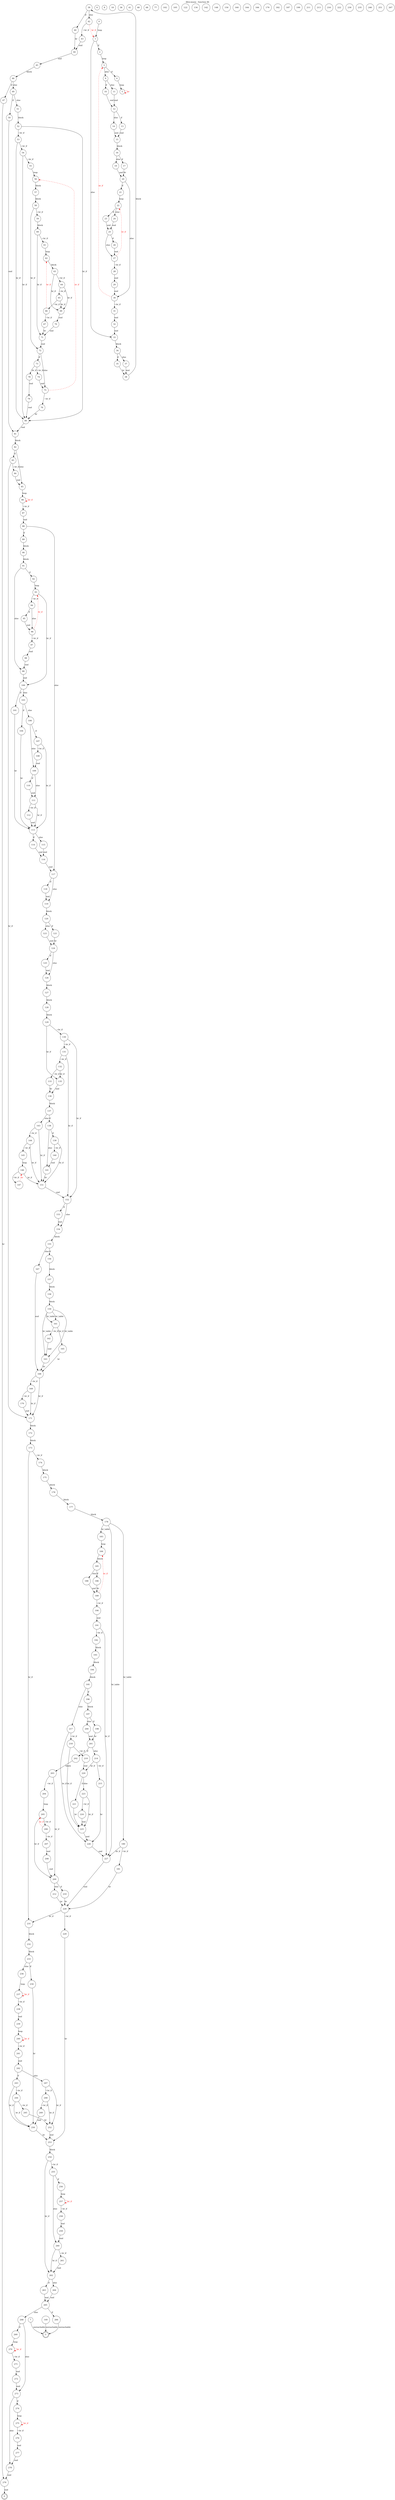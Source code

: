 digraph finite_state_machine {
    label = "dhry.wasm - function 46"
    labelloc =  t
    labelfontsize = 16
    labelfontcolor = black
    labelfontname = "Helvetica"
    node [shape = doublecircle]; E U ;
node [shape=circle, fontcolor=black, style="", label="0"]0
node [shape=circle, fontcolor=black, style="", label="1"]1
node [shape=circle, fontcolor=black, style="", label="2"]2
node [shape=circle, fontcolor=black, style="", label="3"]3
node [shape=circle, fontcolor=black, style="", label="4"]4
node [shape=circle, fontcolor=black, style="", label="5"]5
node [shape=circle, fontcolor=black, style="", label="6"]6
node [shape=circle, fontcolor=black, style="", label="7"]7
node [shape=circle, fontcolor=black, style="", label="8"]8
node [shape=circle, fontcolor=black, style="", label="9"]9
node [shape=circle, fontcolor=black, style="", label="10"]10
node [shape=circle, fontcolor=black, style="", label="11"]11
node [shape=circle, fontcolor=black, style="", label="12"]12
node [shape=circle, fontcolor=black, style="", label="13"]13
node [shape=circle, fontcolor=black, style="", label="14"]14
node [shape=circle, fontcolor=black, style="", label="15"]15
node [shape=circle, fontcolor=black, style="", label="16"]16
node [shape=circle, fontcolor=black, style="", label="17"]17
node [shape=circle, fontcolor=black, style="", label="18"]18
node [shape=circle, fontcolor=black, style="", label="19"]19
node [shape=circle, fontcolor=black, style="", label="20"]20
node [shape=circle, fontcolor=black, style="", label="21"]21
node [shape=circle, fontcolor=black, style="", label="22"]22
node [shape=circle, fontcolor=black, style="", label="23"]23
node [shape=circle, fontcolor=black, style="", label="24"]24
node [shape=circle, fontcolor=black, style="", label="25"]25
node [shape=circle, fontcolor=black, style="", label="26"]26
node [shape=circle, fontcolor=black, style="", label="27"]27
node [shape=circle, fontcolor=black, style="", label="28"]28
node [shape=circle, fontcolor=black, style="", label="29"]29
node [shape=circle, fontcolor=black, style="", label="30"]30
node [shape=circle, fontcolor=black, style="", label="31"]31
node [shape=circle, fontcolor=black, style="", label="32"]32
node [shape=circle, fontcolor=black, style="", label="33"]33
node [shape=circle, fontcolor=black, style="", label="34"]34
node [shape=circle, fontcolor=black, style="", label="35"]35
node [shape=circle, fontcolor=black, style="", label="36"]36
node [shape=circle, fontcolor=black, style="", label="37"]37
node [shape=circle, fontcolor=black, style="", label="38"]38
node [shape=circle, fontcolor=black, style="", label="39"]39
node [shape=circle, fontcolor=black, style="", label="40"]40
node [shape=circle, fontcolor=black, style="", label="41"]41
node [shape=circle, fontcolor=black, style="", label="42"]42
node [shape=circle, fontcolor=black, style="", label="43"]43
node [shape=circle, fontcolor=black, style="", label="44"]44
node [shape=circle, fontcolor=black, style="", label="45"]45
node [shape=circle, fontcolor=black, style="", label="46"]46
node [shape=circle, fontcolor=black, style="", label="47"]47
node [shape=circle, fontcolor=black, style="", label="48"]48
node [shape=circle, fontcolor=black, style="", label="49"]49
node [shape=circle, fontcolor=black, style="", label="50"]50
node [shape=circle, fontcolor=black, style="", label="51"]51
node [shape=circle, fontcolor=black, style="", label="52"]52
node [shape=circle, fontcolor=black, style="", label="53"]53
node [shape=circle, fontcolor=black, style="", label="54"]54
node [shape=circle, fontcolor=black, style="", label="55"]55
node [shape=circle, fontcolor=black, style="", label="56"]56
node [shape=circle, fontcolor=black, style="", label="57"]57
node [shape=circle, fontcolor=black, style="", label="58"]58
node [shape=circle, fontcolor=black, style="", label="59"]59
node [shape=circle, fontcolor=black, style="", label="60"]60
node [shape=circle, fontcolor=black, style="", label="61"]61
node [shape=circle, fontcolor=black, style="", label="62"]62
node [shape=circle, fontcolor=black, style="", label="63"]63
node [shape=circle, fontcolor=black, style="", label="64"]64
node [shape=circle, fontcolor=black, style="", label="65"]65
node [shape=circle, fontcolor=black, style="", label="66"]66
node [shape=circle, fontcolor=black, style="", label="67"]67
node [shape=circle, fontcolor=black, style="", label="68"]68
node [shape=circle, fontcolor=black, style="", label="69"]69
node [shape=circle, fontcolor=black, style="", label="70"]70
node [shape=circle, fontcolor=black, style="", label="71"]71
node [shape=circle, fontcolor=black, style="", label="72"]72
node [shape=circle, fontcolor=black, style="", label="73"]73
node [shape=circle, fontcolor=black, style="", label="74"]74
node [shape=circle, fontcolor=black, style="", label="75"]75
node [shape=circle, fontcolor=black, style="", label="76"]76
node [shape=circle, fontcolor=black, style="", label="77"]77
node [shape=circle, fontcolor=black, style="", label="78"]78
node [shape=circle, fontcolor=black, style="", label="79"]79
node [shape=circle, fontcolor=black, style="", label="80"]80
node [shape=circle, fontcolor=black, style="", label="81"]81
node [shape=circle, fontcolor=black, style="", label="82"]82
node [shape=circle, fontcolor=black, style="", label="83"]83
node [shape=circle, fontcolor=black, style="", label="84"]84
node [shape=circle, fontcolor=black, style="", label="85"]85
node [shape=circle, fontcolor=black, style="", label="86"]86
node [shape=circle, fontcolor=black, style="", label="87"]87
node [shape=circle, fontcolor=black, style="", label="88"]88
node [shape=circle, fontcolor=black, style="", label="89"]89
node [shape=circle, fontcolor=black, style="", label="90"]90
node [shape=circle, fontcolor=black, style="", label="91"]91
node [shape=circle, fontcolor=black, style="", label="92"]92
node [shape=circle, fontcolor=black, style="", label="93"]93
node [shape=circle, fontcolor=black, style="", label="94"]94
node [shape=circle, fontcolor=black, style="", label="95"]95
node [shape=circle, fontcolor=black, style="", label="96"]96
node [shape=circle, fontcolor=black, style="", label="97"]97
node [shape=circle, fontcolor=black, style="", label="98"]98
node [shape=circle, fontcolor=black, style="", label="99"]99
node [shape=circle, fontcolor=black, style="", label="100"]100
node [shape=circle, fontcolor=black, style="", label="101"]101
node [shape=circle, fontcolor=black, style="", label="102"]102
node [shape=circle, fontcolor=black, style="", label="103"]103
node [shape=circle, fontcolor=black, style="", label="104"]104
node [shape=circle, fontcolor=black, style="", label="105"]105
node [shape=circle, fontcolor=black, style="", label="106"]106
node [shape=circle, fontcolor=black, style="", label="107"]107
node [shape=circle, fontcolor=black, style="", label="108"]108
node [shape=circle, fontcolor=black, style="", label="109"]109
node [shape=circle, fontcolor=black, style="", label="110"]110
node [shape=circle, fontcolor=black, style="", label="111"]111
node [shape=circle, fontcolor=black, style="", label="112"]112
node [shape=circle, fontcolor=black, style="", label="113"]113
node [shape=circle, fontcolor=black, style="", label="114"]114
node [shape=circle, fontcolor=black, style="", label="115"]115
node [shape=circle, fontcolor=black, style="", label="116"]116
node [shape=circle, fontcolor=black, style="", label="117"]117
node [shape=circle, fontcolor=black, style="", label="118"]118
node [shape=circle, fontcolor=black, style="", label="119"]119
node [shape=circle, fontcolor=black, style="", label="120"]120
node [shape=circle, fontcolor=black, style="", label="121"]121
node [shape=circle, fontcolor=black, style="", label="122"]122
node [shape=circle, fontcolor=black, style="", label="123"]123
node [shape=circle, fontcolor=black, style="", label="124"]124
node [shape=circle, fontcolor=black, style="", label="125"]125
node [shape=circle, fontcolor=black, style="", label="126"]126
node [shape=circle, fontcolor=black, style="", label="127"]127
node [shape=circle, fontcolor=black, style="", label="128"]128
node [shape=circle, fontcolor=black, style="", label="129"]129
node [shape=circle, fontcolor=black, style="", label="130"]130
node [shape=circle, fontcolor=black, style="", label="131"]131
node [shape=circle, fontcolor=black, style="", label="132"]132
node [shape=circle, fontcolor=black, style="", label="133"]133
node [shape=circle, fontcolor=black, style="", label="134"]134
node [shape=circle, fontcolor=black, style="", label="135"]135
node [shape=circle, fontcolor=black, style="", label="136"]136
node [shape=circle, fontcolor=black, style="", label="137"]137
node [shape=circle, fontcolor=black, style="", label="138"]138
node [shape=circle, fontcolor=black, style="", label="139"]139
node [shape=circle, fontcolor=black, style="", label="140"]140
node [shape=circle, fontcolor=black, style="", label="141"]141
node [shape=circle, fontcolor=black, style="", label="142"]142
node [shape=circle, fontcolor=black, style="", label="143"]143
node [shape=circle, fontcolor=black, style="", label="144"]144
node [shape=circle, fontcolor=black, style="", label="145"]145
node [shape=circle, fontcolor=black, style="", label="146"]146
node [shape=circle, fontcolor=black, style="", label="147"]147
node [shape=circle, fontcolor=black, style="", label="148"]148
node [shape=circle, fontcolor=black, style="", label="149"]149
node [shape=circle, fontcolor=black, style="", label="150"]150
node [shape=circle, fontcolor=black, style="", label="151"]151
node [shape=circle, fontcolor=black, style="", label="152"]152
node [shape=circle, fontcolor=black, style="", label="153"]153
node [shape=circle, fontcolor=black, style="", label="154"]154
node [shape=circle, fontcolor=black, style="", label="155"]155
node [shape=circle, fontcolor=black, style="", label="156"]156
node [shape=circle, fontcolor=black, style="", label="157"]157
node [shape=circle, fontcolor=black, style="", label="158"]158
node [shape=circle, fontcolor=black, style="", label="159"]159
node [shape=circle, fontcolor=black, style="", label="160"]160
node [shape=circle, fontcolor=black, style="", label="161"]161
node [shape=circle, fontcolor=black, style="", label="162"]162
node [shape=circle, fontcolor=black, style="", label="163"]163
node [shape=circle, fontcolor=black, style="", label="164"]164
node [shape=circle, fontcolor=black, style="", label="165"]165
node [shape=circle, fontcolor=black, style="", label="166"]166
node [shape=circle, fontcolor=black, style="", label="167"]167
node [shape=circle, fontcolor=black, style="", label="168"]168
node [shape=circle, fontcolor=black, style="", label="169"]169
node [shape=circle, fontcolor=black, style="", label="170"]170
node [shape=circle, fontcolor=black, style="", label="171"]171
node [shape=circle, fontcolor=black, style="", label="172"]172
node [shape=circle, fontcolor=black, style="", label="173"]173
node [shape=circle, fontcolor=black, style="", label="174"]174
node [shape=circle, fontcolor=black, style="", label="175"]175
node [shape=circle, fontcolor=black, style="", label="176"]176
node [shape=circle, fontcolor=black, style="", label="177"]177
node [shape=circle, fontcolor=black, style="", label="178"]178
node [shape=circle, fontcolor=black, style="", label="179"]179
node [shape=circle, fontcolor=black, style="", label="180"]180
node [shape=circle, fontcolor=black, style="", label="181"]181
node [shape=circle, fontcolor=black, style="", label="182"]182
node [shape=circle, fontcolor=black, style="", label="183"]183
node [shape=circle, fontcolor=black, style="", label="184"]184
node [shape=circle, fontcolor=black, style="", label="185"]185
node [shape=circle, fontcolor=black, style="", label="186"]186
node [shape=circle, fontcolor=black, style="", label="187"]187
node [shape=circle, fontcolor=black, style="", label="188"]188
node [shape=circle, fontcolor=black, style="", label="189"]189
node [shape=circle, fontcolor=black, style="", label="190"]190
node [shape=circle, fontcolor=black, style="", label="191"]191
node [shape=circle, fontcolor=black, style="", label="192"]192
node [shape=circle, fontcolor=black, style="", label="193"]193
node [shape=circle, fontcolor=black, style="", label="194"]194
node [shape=circle, fontcolor=black, style="", label="195"]195
node [shape=circle, fontcolor=black, style="", label="196"]196
node [shape=circle, fontcolor=black, style="", label="197"]197
node [shape=circle, fontcolor=black, style="", label="198"]198
node [shape=circle, fontcolor=black, style="", label="199"]199
node [shape=circle, fontcolor=black, style="", label="200"]200
node [shape=circle, fontcolor=black, style="", label="201"]201
node [shape=circle, fontcolor=black, style="", label="202"]202
node [shape=circle, fontcolor=black, style="", label="203"]203
node [shape=circle, fontcolor=black, style="", label="204"]204
node [shape=circle, fontcolor=black, style="", label="205"]205
node [shape=circle, fontcolor=black, style="", label="206"]206
node [shape=circle, fontcolor=black, style="", label="207"]207
node [shape=circle, fontcolor=black, style="", label="208"]208
node [shape=circle, fontcolor=black, style="", label="209"]209
node [shape=circle, fontcolor=black, style="", label="210"]210
node [shape=circle, fontcolor=black, style="", label="211"]211
node [shape=circle, fontcolor=black, style="", label="212"]212
node [shape=circle, fontcolor=black, style="", label="213"]213
node [shape=circle, fontcolor=black, style="", label="214"]214
node [shape=circle, fontcolor=black, style="", label="215"]215
node [shape=circle, fontcolor=black, style="", label="216"]216
node [shape=circle, fontcolor=black, style="", label="217"]217
node [shape=circle, fontcolor=black, style="", label="218"]218
node [shape=circle, fontcolor=black, style="", label="219"]219
node [shape=circle, fontcolor=black, style="", label="220"]220
node [shape=circle, fontcolor=black, style="", label="221"]221
node [shape=circle, fontcolor=black, style="", label="222"]222
node [shape=circle, fontcolor=black, style="", label="223"]223
node [shape=circle, fontcolor=black, style="", label="224"]224
node [shape=circle, fontcolor=black, style="", label="225"]225
node [shape=circle, fontcolor=black, style="", label="226"]226
node [shape=circle, fontcolor=black, style="", label="227"]227
node [shape=circle, fontcolor=black, style="", label="228"]228
node [shape=circle, fontcolor=black, style="", label="229"]229
node [shape=circle, fontcolor=black, style="", label="230"]230
node [shape=circle, fontcolor=black, style="", label="231"]231
node [shape=circle, fontcolor=black, style="", label="232"]232
node [shape=circle, fontcolor=black, style="", label="233"]233
node [shape=circle, fontcolor=black, style="", label="234"]234
node [shape=circle, fontcolor=black, style="", label="235"]235
node [shape=circle, fontcolor=black, style="", label="236"]236
node [shape=circle, fontcolor=black, style="", label="237"]237
node [shape=circle, fontcolor=black, style="", label="238"]238
node [shape=circle, fontcolor=black, style="", label="239"]239
node [shape=circle, fontcolor=black, style="", label="240"]240
node [shape=circle, fontcolor=black, style="", label="241"]241
node [shape=circle, fontcolor=black, style="", label="242"]242
node [shape=circle, fontcolor=black, style="", label="243"]243
node [shape=circle, fontcolor=black, style="", label="244"]244
node [shape=circle, fontcolor=black, style="", label="245"]245
node [shape=circle, fontcolor=black, style="", label="246"]246
node [shape=circle, fontcolor=black, style="", label="247"]247
node [shape=circle, fontcolor=black, style="", label="248"]248
node [shape=circle, fontcolor=black, style="", label="249"]249
node [shape=circle, fontcolor=black, style="", label="250"]250
node [shape=circle, fontcolor=black, style="", label="251"]251
node [shape=circle, fontcolor=black, style="", label="252"]252
node [shape=circle, fontcolor=black, style="", label="253"]253
node [shape=circle, fontcolor=black, style="", label="254"]254
node [shape=circle, fontcolor=black, style="", label="255"]255
node [shape=circle, fontcolor=black, style="", label="256"]256
node [shape=circle, fontcolor=black, style="", label="257"]257
node [shape=circle, fontcolor=black, style="", label="258"]258
node [shape=circle, fontcolor=black, style="", label="259"]259
node [shape=circle, fontcolor=black, style="", label="260"]260
node [shape=circle, fontcolor=black, style="", label="261"]261
node [shape=circle, fontcolor=black, style="", label="262"]262
node [shape=circle, fontcolor=black, style="", label="263"]263
node [shape=circle, fontcolor=black, style="", label="264"]264
node [shape=circle, fontcolor=black, style="", label="265"]265
node [shape=circle, fontcolor=black, style="", label="266"]266
node [shape=circle, fontcolor=black, style="", label="267"]267
node [shape=circle, fontcolor=black, style="", label="268"]268
node [shape=circle, fontcolor=black, style="", label="269"]269
node [shape=circle, fontcolor=black, style="", label="270"]270
node [shape=circle, fontcolor=black, style="", label="271"]271
node [shape=circle, fontcolor=black, style="", label="272"]272
node [shape=circle, fontcolor=black, style="", label="273"]273
node [shape=circle, fontcolor=black, style="", label="274"]274
node [shape=circle, fontcolor=black, style="", label="275"]275
node [shape=circle, fontcolor=black, style="", label="276"]276
node [shape=circle, fontcolor=black, style="", label="277"]277
node [shape=circle, fontcolor=black, style="", label="278"]278
node [shape=circle, fontcolor=black, style="", label="279"]279
node [shape=circle, fontcolor=black, style="", label="E"]E
node [shape=circle, fontcolor=black, style="", label="U"]U
    0 -> 1[label="loop"];
    1 -> 2[label="if"];
    1 -> 33[label="else"];
    2 -> 3[label="loop"];
    3 -> 4[label="if"];
    3 -> 9[label="else"];
    4 -> 5[label="loop"];
    5 -> 5[style="dashed" color="red" fontcolor="red" label="br"];
    7 -> U[label="unreachable"];
    9 -> 10[label="if"];
    9 -> 11[label="else"];
    10 -> 12[label="end"];
    11 -> 12[label="end"];
    12 -> 13[label="if"];
    12 -> 14[label="else"];
    13 -> 15[label="end"];
    14 -> 15[label="end"];
    15 -> 16[label="block"];
    16 -> 17[label="if"];
    16 -> 19[label="else"];
    17 -> 20[label="br"];
    19 -> 20[label="end"];
    20 -> 21[label="if"];
    20 -> 30[label="else"];
    21 -> 22[label="loop"];
    22 -> 23[label="if"];
    22 -> 24[label="else"];
    23 -> 25[label="end"];
    24 -> 25[label="end"];
    25 -> 26[label="if"];
    25 -> 27[label="else"];
    26 -> 27[label="end"];
    27 -> 28[label="~br_if"];
    27 -> 22[style="dashed" color="red" fontcolor="red" label="br_if"];
    28 -> 29[label="end"];
    29 -> 30[label="end"];
    30 -> 31[label="~br_if"];
    30 -> 3[style="dashed" color="red" fontcolor="red" label="br_if"];
    31 -> 32[label="end"];
    32 -> 33[label="end"];
    33 -> 34[label="block"];
    34 -> 35[label="if"];
    34 -> 37[label="else"];
    35 -> 38[label="br"];
    37 -> 38[label="end"];
    38 -> 39[label="block"];
    39 -> 40[label="if"];
    39 -> 42[label="else"];
    40 -> 44[label="br"];
    42 -> 43[label="~br_if"];
    42 -> 1[style="dashed" color="red" fontcolor="red" label="br_if"];
    43 -> 44[label="end"];
    44 -> 45[label="end"];
    45 -> 46[label="block"];
    46 -> 47[label="if"];
    46 -> 49[label="else"];
    47 -> 279[label="br"];
    49 -> 50[label="if"];
    49 -> 51[label="else"];
    50 -> 81[label="end"];
    51 -> 52[label="block"];
    52 -> 53[label="~br_if"];
    52 -> 80[label="br_if"];
    53 -> 54[label="~br_if"];
    53 -> 80[label="br_if"];
    54 -> 55[label="~br_if"];
    54 -> 80[label="br_if"];
    55 -> 56[label="loop"];
    56 -> 57[label="block"];
    57 -> 58[label="block"];
    58 -> 59[label="~br_if"];
    58 -> 72[label="br_if"];
    59 -> 60[label="block"];
    60 -> 61[label="~br_if"];
    60 -> 71[label="br_if"];
    61 -> 62[label="loop"];
    62 -> 63[label="block"];
    63 -> 64[label="~br_if"];
    63 -> 69[label="br_if"];
    64 -> 65[label="~br_if"];
    64 -> 69[label="br_if"];
    65 -> 66[label="~br_if"];
    65 -> 69[label="br_if"];
    66 -> 67[label="~br_if"];
    66 -> 62[style="dashed" color="red" fontcolor="red" label="br_if"];
    67 -> 71[label="br"];
    69 -> 70[label="end"];
    70 -> 71[label="end"];
    71 -> 72[label="end"];
    72 -> 73[label="if"];
    72 -> 75[label="else"];
    73 -> 74[label="~br_if"];
    73 -> 78[label="br_if"];
    74 -> 75[label="end"];
    75 -> 76[label="~br_if"];
    75 -> 56[style="dashed" color="red" fontcolor="red" label="br_if"];
    76 -> 80[label="br"];
    78 -> 79[label="end"];
    79 -> 80[label="end"];
    80 -> 81[label="end"];
    81 -> 82[label="block"];
    82 -> 83[label="if"];
    82 -> 85[label="else"];
    83 -> 84[label="~br_if"];
    83 -> 171[label="br_if"];
    84 -> 85[label="end"];
    85 -> 86[label="loop"];
    86 -> 87[label="~br_if"];
    86 -> 86[style="dashed" color="red" fontcolor="red" label="br_if"];
    87 -> 88[label="end"];
    88 -> 89[label="if"];
    88 -> 117[label="else"];
    89 -> 90[label="block"];
    90 -> 91[label="block"];
    91 -> 92[label="if"];
    91 -> 99[label="else"];
    92 -> 93[label="loop"];
    93 -> 94[label="~br_if"];
    93 -> 100[label="br_if"];
    94 -> 95[label="if"];
    94 -> 96[label="else"];
    95 -> 96[label="end"];
    96 -> 97[label="~br_if"];
    96 -> 93[style="dashed" color="red" fontcolor="red" label="br_if"];
    97 -> 98[label="end"];
    98 -> 99[label="end"];
    99 -> 100[label="end"];
    100 -> 101[label="if"];
    100 -> 103[label="else"];
    101 -> 113[label="br"];
    103 -> 104[label="if"];
    103 -> 106[label="else"];
    104 -> 113[label="br"];
    106 -> 107[label="if"];
    106 -> 109[label="else"];
    107 -> 108[label="~br_if"];
    107 -> 113[label="br_if"];
    108 -> 109[label="end"];
    109 -> 110[label="if"];
    109 -> 111[label="else"];
    110 -> 111[label="end"];
    111 -> 112[label="~br_if"];
    111 -> 113[label="br_if"];
    112 -> 113[label="end"];
    113 -> 114[label="if"];
    113 -> 115[label="else"];
    114 -> 116[label="end"];
    115 -> 116[label="end"];
    116 -> 117[label="end"];
    117 -> 118[label="if"];
    117 -> 119[label="else"];
    118 -> 119[label="end"];
    119 -> 120[label="block"];
    120 -> 121[label="if"];
    120 -> 123[label="else"];
    121 -> 124[label="br"];
    123 -> 124[label="end"];
    124 -> 125[label="if"];
    124 -> 126[label="else"];
    125 -> 126[label="end"];
    126 -> 127[label="block"];
    127 -> 128[label="block"];
    128 -> 129[label="block"];
    129 -> 130[label="~br_if"];
    129 -> 135[label="br_if"];
    130 -> 131[label="~br_if"];
    130 -> 152[label="br_if"];
    131 -> 132[label="~br_if"];
    131 -> 152[label="br_if"];
    132 -> 133[label="~br_if"];
    132 -> 135[label="br_if"];
    133 -> 136[label="br"];
    135 -> 136[label="end"];
    136 -> 137[label="block"];
    137 -> 138[label="if"];
    137 -> 143[label="else"];
    138 -> 139[label="if"];
    138 -> 141[label="else"];
    139 -> 140[label="~br_if"];
    139 -> 151[label="br_if"];
    140 -> 141[label="end"];
    141 -> 151[label="br"];
    143 -> 144[label="~br_if"];
    143 -> 151[label="br_if"];
    144 -> 145[label="~br_if"];
    144 -> 151[label="br_if"];
    145 -> 146[label="loop"];
    146 -> 147[label="~br_if"];
    146 -> 151[label="br_if"];
    147 -> 146[style="dashed" color="red" fontcolor="red" label="br"];
    149 -> U[label="unreachable"];
    151 -> 152[label="end"];
    152 -> 153[label="if"];
    152 -> 154[label="else"];
    153 -> 154[label="end"];
    154 -> 155[label="block"];
    155 -> 156[label="if"];
    155 -> 167[label="else"];
    156 -> 157[label="block"];
    157 -> 158[label="block"];
    158 -> 159[label="block"];
    159 -> 163[label="br_table"];
    159 -> 161[label="br_table"];
    159 -> 163[label="br_table"];
    159 -> 161[label="br_table"];
    161 -> 162[label="~br_if"];
    161 -> 165[label="br_if"];
    162 -> 163[label="end"];
    163 -> 168[label="br"];
    165 -> 168[label="br"];
    167 -> 168[label="end"];
    168 -> 169[label="~br_if"];
    168 -> 171[label="br_if"];
    169 -> 170[label="~br_if"];
    169 -> 171[label="br_if"];
    170 -> 171[label="end"];
    171 -> 172[label="block"];
    172 -> 173[label="block"];
    173 -> 174[label="~br_if"];
    173 -> 231[label="br_if"];
    174 -> 175[label="block"];
    175 -> 176[label="block"];
    176 -> 177[label="block"];
    177 -> 178[label="block"];
    178 -> 180[label="br_table"];
    178 -> 227[label="br_table"];
    178 -> 183[label="br_table"];
    180 -> 181[label="~br_if"];
    180 -> 227[label="br_if"];
    181 -> 228[label="br"];
    183 -> 184[label="loop"];
    184 -> 185[label="block"];
    185 -> 186[label="if"];
    185 -> 188[label="else"];
    186 -> 189[label="br"];
    188 -> 189[label="end"];
    189 -> 190[label="~br_if"];
    189 -> 184[style="dashed" color="red" fontcolor="red" label="br_if"];
    190 -> 191[label="end"];
    191 -> 192[label="~br_if"];
    191 -> 227[label="br_if"];
    192 -> 193[label="block"];
    193 -> 194[label="block"];
    194 -> 195[label="block"];
    195 -> 196[label="if"];
    195 -> 217[label="else"];
    196 -> 197[label="block"];
    197 -> 198[label="if"];
    197 -> 200[label="else"];
    198 -> 201[label="br"];
    200 -> 201[label="end"];
    201 -> 202[label="if"];
    201 -> 214[label="else"];
    202 -> 203[label="block"];
    203 -> 204[label="~br_if"];
    203 -> 209[label="br_if"];
    204 -> 205[label="loop"];
    205 -> 206[label="~br_if"];
    205 -> 209[label="br_if"];
    206 -> 207[label="~br_if"];
    206 -> 205[style="dashed" color="red" fontcolor="red" label="br_if"];
    207 -> 208[label="end"];
    208 -> 209[label="end"];
    209 -> 210[label="if"];
    209 -> 212[label="else"];
    210 -> 228[label="br"];
    212 -> 228[label="br"];
    214 -> 215[label="~br_if"];
    214 -> 220[label="br_if"];
    215 -> 226[label="br"];
    217 -> 218[label="~br_if"];
    217 -> 226[label="br_if"];
    218 -> 219[label="~br_if"];
    218 -> 225[label="br_if"];
    219 -> 220[label="end"];
    220 -> 221[label="if"];
    220 -> 223[label="else"];
    221 -> 225[label="br"];
    223 -> 224[label="~br_if"];
    223 -> 225[label="br_if"];
    224 -> 225[label="end"];
    225 -> 226[label="end"];
    226 -> 227[label="end"];
    227 -> 228[label="end"];
    228 -> 229[label="~br_if"];
    228 -> 231[label="br_if"];
    229 -> 253[label="br"];
    231 -> 232[label="block"];
    232 -> 233[label="block"];
    233 -> 234[label="if"];
    233 -> 236[label="else"];
    234 -> 250[label="br"];
    236 -> 237[label="loop"];
    237 -> 238[label="~br_if"];
    237 -> 237[style="dashed" color="red" fontcolor="red" label="br_if"];
    238 -> 239[label="end"];
    239 -> 240[label="loop"];
    240 -> 241[label="~br_if"];
    240 -> 240[style="dashed" color="red" fontcolor="red" label="br_if"];
    241 -> 242[label="end"];
    242 -> 243[label="if"];
    242 -> 247[label="else"];
    243 -> 244[label="~br_if"];
    243 -> 250[label="br_if"];
    244 -> 245[label="~br_if"];
    244 -> 250[label="br_if"];
    245 -> 252[label="br"];
    247 -> 248[label="~br_if"];
    247 -> 252[label="br_if"];
    248 -> 249[label="~br_if"];
    248 -> 252[label="br_if"];
    249 -> 250[label="end"];
    250 -> 253[label="br"];
    252 -> 253[label="end"];
    253 -> 254[label="block"];
    254 -> 255[label="~br_if"];
    254 -> 262[label="br_if"];
    255 -> 256[label="if"];
    255 -> 260[label="else"];
    256 -> 257[label="loop"];
    257 -> 258[label="~br_if"];
    257 -> 257[style="dashed" color="red" fontcolor="red" label="br_if"];
    258 -> 259[label="end"];
    259 -> 260[label="end"];
    260 -> 261[label="~br_if"];
    260 -> 262[label="br_if"];
    261 -> 262[label="end"];
    262 -> 263[label="if"];
    262 -> 264[label="else"];
    263 -> 265[label="end"];
    264 -> 265[label="end"];
    265 -> 266[label="if"];
    265 -> 268[label="else"];
    266 -> U[label="unreachable"];
    268 -> 269[label="if"];
    268 -> 273[label="else"];
    269 -> 270[label="loop"];
    270 -> 271[label="~br_if"];
    270 -> 270[style="dashed" color="red" fontcolor="red" label="br_if"];
    271 -> 272[label="end"];
    272 -> 273[label="end"];
    273 -> 274[label="if"];
    273 -> 278[label="else"];
    274 -> 275[label="loop"];
    275 -> 276[label="~br_if"];
    275 -> 275[style="dashed" color="red" fontcolor="red" label="br_if"];
    276 -> 277[label="end"];
    277 -> 278[label="end"];
    278 -> 279[label="end"];
    279 -> E[label="end"];
}
